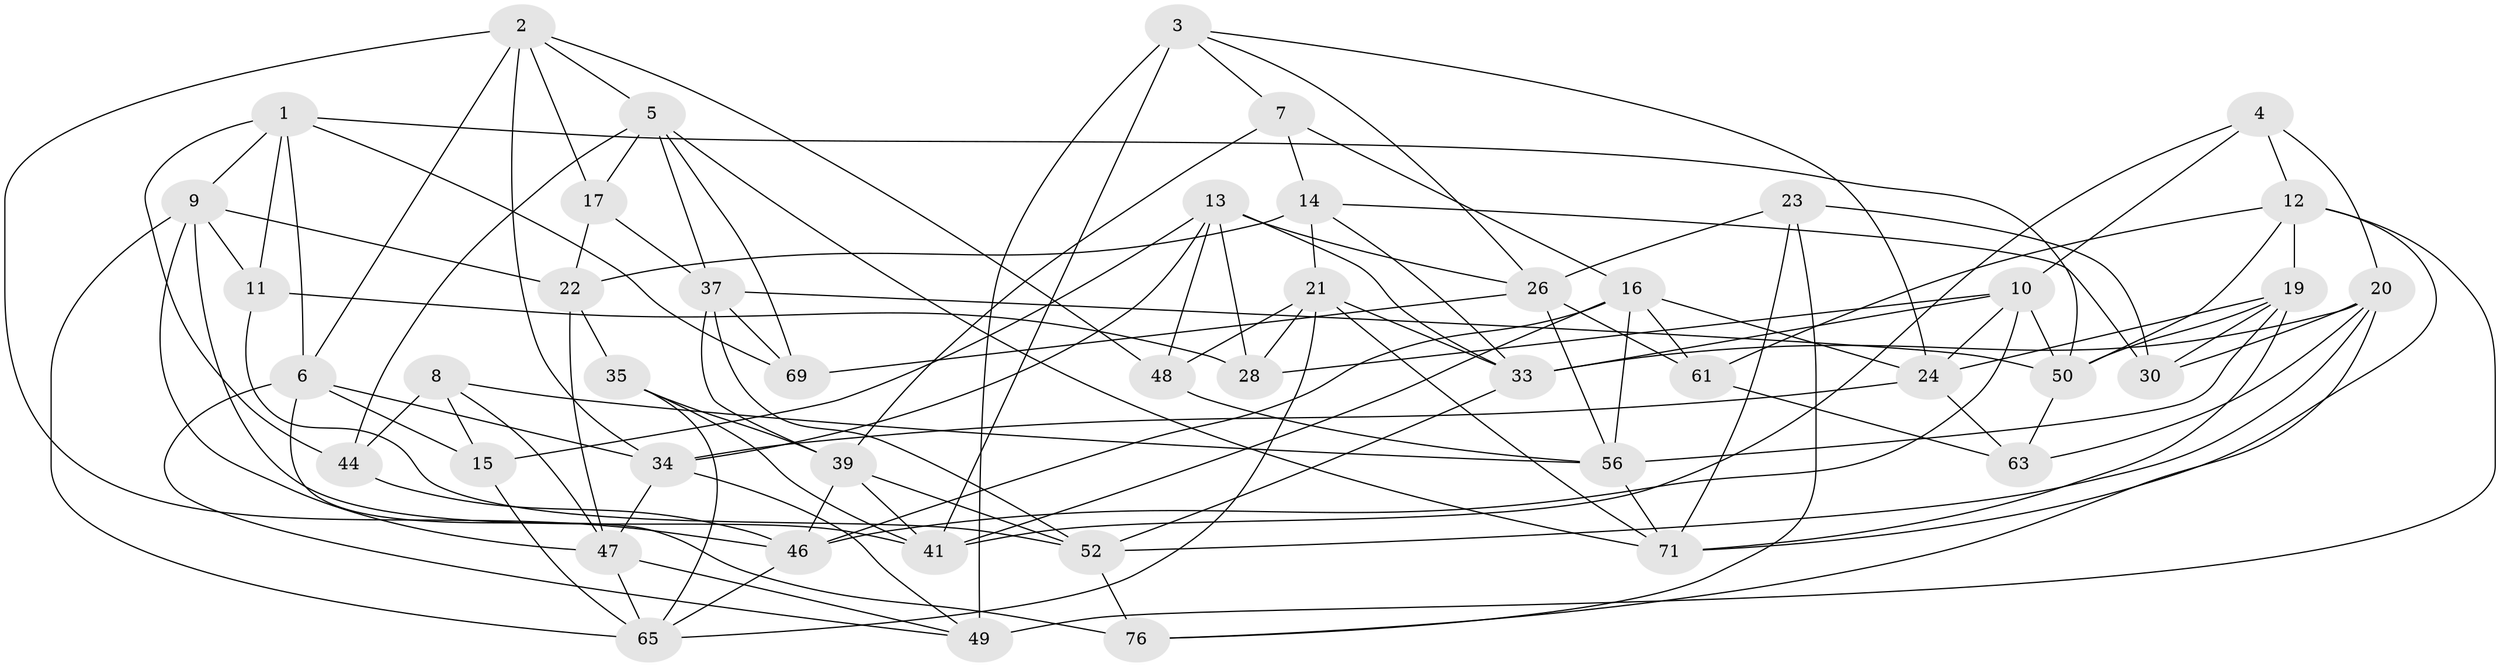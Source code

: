 // original degree distribution, {4: 1.0}
// Generated by graph-tools (version 1.1) at 2025/11/02/27/25 16:11:49]
// undirected, 46 vertices, 120 edges
graph export_dot {
graph [start="1"]
  node [color=gray90,style=filled];
  1 [super="+18"];
  2 [super="+31"];
  3 [super="+54"];
  4;
  5 [super="+58"];
  6 [super="+72"];
  7;
  8;
  9 [super="+67"];
  10 [super="+43"];
  11;
  12 [super="+36"];
  13 [super="+59"];
  14 [super="+27"];
  15;
  16 [super="+70"];
  17;
  19 [super="+45"];
  20 [super="+25"];
  21 [super="+42"];
  22 [super="+32"];
  23;
  24 [super="+40"];
  26 [super="+29"];
  28;
  30;
  33 [super="+75"];
  34 [super="+38"];
  35;
  37 [super="+55"];
  39 [super="+51"];
  41 [super="+68"];
  44;
  46 [super="+64"];
  47 [super="+74"];
  48;
  49 [super="+57"];
  50 [super="+62"];
  52 [super="+53"];
  56 [super="+60"];
  61;
  63;
  65 [super="+66"];
  69;
  71 [super="+73"];
  76;
  1 -- 6;
  1 -- 69;
  1 -- 11;
  1 -- 44;
  1 -- 9;
  1 -- 50;
  2 -- 34;
  2 -- 6;
  2 -- 46;
  2 -- 48;
  2 -- 17;
  2 -- 5;
  3 -- 7;
  3 -- 49 [weight=2];
  3 -- 41;
  3 -- 26;
  3 -- 24;
  4 -- 10;
  4 -- 41;
  4 -- 12;
  4 -- 20;
  5 -- 17;
  5 -- 71;
  5 -- 69;
  5 -- 37;
  5 -- 44;
  6 -- 49;
  6 -- 15;
  6 -- 76;
  6 -- 34;
  7 -- 39;
  7 -- 14;
  7 -- 16;
  8 -- 15;
  8 -- 44;
  8 -- 56;
  8 -- 47;
  9 -- 11;
  9 -- 41;
  9 -- 65;
  9 -- 22;
  9 -- 47;
  10 -- 46;
  10 -- 33;
  10 -- 28;
  10 -- 50;
  10 -- 24;
  11 -- 28;
  11 -- 52;
  12 -- 61;
  12 -- 19;
  12 -- 49;
  12 -- 50;
  12 -- 71;
  13 -- 15;
  13 -- 48;
  13 -- 26;
  13 -- 33;
  13 -- 34;
  13 -- 28;
  14 -- 22 [weight=2];
  14 -- 30;
  14 -- 33;
  14 -- 21;
  15 -- 65;
  16 -- 56;
  16 -- 46;
  16 -- 41;
  16 -- 61;
  16 -- 24;
  17 -- 22;
  17 -- 37;
  19 -- 71;
  19 -- 30;
  19 -- 24;
  19 -- 50;
  19 -- 56;
  20 -- 63;
  20 -- 52;
  20 -- 30;
  20 -- 33;
  20 -- 76;
  21 -- 48;
  21 -- 33;
  21 -- 65;
  21 -- 28;
  21 -- 71;
  22 -- 35;
  22 -- 47;
  23 -- 71;
  23 -- 30;
  23 -- 76;
  23 -- 26;
  24 -- 63;
  24 -- 34;
  26 -- 69;
  26 -- 56;
  26 -- 61;
  33 -- 52;
  34 -- 47;
  34 -- 49;
  35 -- 41;
  35 -- 65;
  35 -- 39;
  37 -- 52;
  37 -- 69;
  37 -- 50;
  37 -- 39;
  39 -- 52;
  39 -- 46;
  39 -- 41;
  44 -- 46;
  46 -- 65;
  47 -- 65;
  47 -- 49;
  48 -- 56;
  50 -- 63;
  52 -- 76;
  56 -- 71;
  61 -- 63;
}
